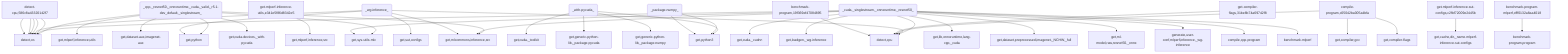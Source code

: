 graph TD
    app-mlperf-inference,d775cac873ee4231_(_cpp,_resnet50,_onnxruntime,_cuda,_valid,_r5.1-dev_default,_singlestream_) --> detect,os
    app-mlperf-inference,d775cac873ee4231_(_cpp,_resnet50,_onnxruntime,_cuda,_valid,_r5.1-dev_default,_singlestream_) --> get,sys-utils-mlc
    app-mlperf-inference,d775cac873ee4231_(_cpp,_resnet50,_onnxruntime,_cuda,_valid,_r5.1-dev_default,_singlestream_) --> get,python
    app-mlperf-inference,d775cac873ee4231_(_cpp,_resnet50,_onnxruntime,_cuda,_valid,_r5.1-dev_default,_singlestream_) --> get,mlcommons,inference,src
    get-mlperf-inference-utils,e341e5f86d8342e5 --> get,mlperf,inference,src
    app-mlperf-inference,d775cac873ee4231_(_cpp,_resnet50,_onnxruntime,_cuda,_valid,_r5.1-dev_default,_singlestream_) --> get,mlperf,inference,utils
    app-mlperf-inference,d775cac873ee4231_(_cpp,_resnet50,_onnxruntime,_cuda,_valid,_r5.1-dev_default,_singlestream_) --> get,dataset-aux,imagenet-aux
    get-cuda-devices,7a3ede4d3558427a_(_with-pycuda_) --> get,cuda,_toolkit
    get-cuda-devices,7a3ede4d3558427a_(_with-pycuda_) --> get,python3
    get-generic-python-lib,94b62a682bc44791_(_package.pycuda_) --> get,python3
    get-cuda-devices,7a3ede4d3558427a_(_with-pycuda_) --> get,generic-python-lib,_package.pycuda
    get-generic-python-lib,94b62a682bc44791_(_package.numpy_) --> get,python3
    get-cuda-devices,7a3ede4d3558427a_(_with-pycuda_) --> get,generic-python-lib,_package.numpy
    app-mlperf-inference,d775cac873ee4231_(_cpp,_resnet50,_onnxruntime,_cuda,_valid,_r5.1-dev_default,_singlestream_) --> get,cuda-devices,_with-pycuda
    app-mlperf-inference-mlcommons-cpp,bf62405e6c7a44bf_(_cuda,_singlestream,_onnxruntime,_resnet50_) --> detect,os
    detect-cpu,586c8a43320142f7 --> detect,os
    app-mlperf-inference-mlcommons-cpp,bf62405e6c7a44bf_(_cuda,_singlestream,_onnxruntime,_resnet50_) --> detect,cpu
    app-mlperf-inference-mlcommons-cpp,bf62405e6c7a44bf_(_cuda,_singlestream,_onnxruntime,_resnet50_) --> get,sys-utils-mlc
    app-mlperf-inference-mlcommons-cpp,bf62405e6c7a44bf_(_cuda,_singlestream,_onnxruntime,_resnet50_) --> get,cuda,_cudnn
    app-mlperf-inference-mlcommons-cpp,bf62405e6c7a44bf_(_cuda,_singlestream,_onnxruntime,_resnet50_) --> get,loadgen,_wg-inference
    app-mlperf-inference-mlcommons-cpp,bf62405e6c7a44bf_(_cuda,_singlestream,_onnxruntime,_resnet50_) --> get,mlcommons,inference,src
    app-mlperf-inference-mlcommons-cpp,bf62405e6c7a44bf_(_cuda,_singlestream,_onnxruntime,_resnet50_) --> get,lib,onnxruntime,lang-cpp,_cuda
    app-mlperf-inference-mlcommons-cpp,bf62405e6c7a44bf_(_cuda,_singlestream,_onnxruntime,_resnet50_) --> get,dataset,preprocessed,imagenet,_NCHW,_full
    app-mlperf-inference-mlcommons-cpp,bf62405e6c7a44bf_(_cuda,_singlestream,_onnxruntime,_resnet50_) --> get,ml-model,raw,resnet50,_onnx
    generate-mlperf-inference-user-conf,3af4475745964b93_(_wg-inference_) --> detect,os
    detect-cpu,586c8a43320142f7 --> detect,os
    generate-mlperf-inference-user-conf,3af4475745964b93_(_wg-inference_) --> detect,cpu
    generate-mlperf-inference-user-conf,3af4475745964b93_(_wg-inference_) --> get,python
    get-mlperf-inference-sut-configs,c2fbf72009e2445b --> get,cache,dir,_name.mlperf-inference-sut-configs
    generate-mlperf-inference-user-conf,3af4475745964b93_(_wg-inference_) --> get,sut,configs
    generate-mlperf-inference-user-conf,3af4475745964b93_(_wg-inference_) --> get,mlcommons,inference,src
    app-mlperf-inference-mlcommons-cpp,bf62405e6c7a44bf_(_cuda,_singlestream,_onnxruntime,_resnet50_) --> generate,user-conf,mlperf,inference,_wg-inference
    detect-cpu,586c8a43320142f7 --> detect,os
    compile-program,c05042ba005a4bfa --> detect,cpu
    compile-program,c05042ba005a4bfa --> get,compiler,gcc
    detect-cpu,586c8a43320142f7 --> detect,os
    get-compiler-flags,31be8b74a69742f8 --> detect,cpu
    compile-program,c05042ba005a4bfa --> get,compiler-flags
    app-mlperf-inference-mlcommons-cpp,bf62405e6c7a44bf_(_cuda,_singlestream,_onnxruntime,_resnet50_) --> compile,cpp-program
    detect-cpu,586c8a43320142f7 --> detect,os
    benchmark-program,19f369ef47084895 --> detect,cpu
    benchmark-program-mlperf,cfff0132a8aa4018 --> benchmark-program,program
    app-mlperf-inference-mlcommons-cpp,bf62405e6c7a44bf_(_cuda,_singlestream,_onnxruntime,_resnet50_) --> benchmark-mlperf